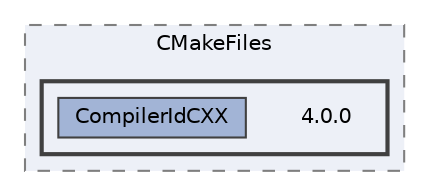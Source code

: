digraph "/mnt/c/Users/lefte/Mujin/MastersThesis/Taz/TazGraph/build/CMakeFiles/4.0.0"
{
 // LATEX_PDF_SIZE
  bgcolor="transparent";
  edge [fontname=Helvetica,fontsize=10,labelfontname=Helvetica,labelfontsize=10];
  node [fontname=Helvetica,fontsize=10,shape=box,height=0.2,width=0.4];
  compound=true
  subgraph clusterdir_63772b626f2709090f0bdca0f40827b4 {
    graph [ bgcolor="#edf0f7", pencolor="grey50", label="CMakeFiles", fontname=Helvetica,fontsize=10 style="filled,dashed", URL="dir_63772b626f2709090f0bdca0f40827b4.html",tooltip=""]
  subgraph clusterdir_bb2df49322afa8199f4e894030517080 {
    graph [ bgcolor="#edf0f7", pencolor="grey25", label="", fontname=Helvetica,fontsize=10 style="filled,bold", URL="dir_bb2df49322afa8199f4e894030517080.html",tooltip=""]
    dir_bb2df49322afa8199f4e894030517080 [shape=plaintext, label="4.0.0"];
  dir_225f95e7d787e1c6f348d4d4b3c731a4 [label="CompilerIdCXX", fillcolor="#a2b4d6", color="grey25", style="filled", URL="dir_225f95e7d787e1c6f348d4d4b3c731a4.html",tooltip=""];
  }
  }
}
